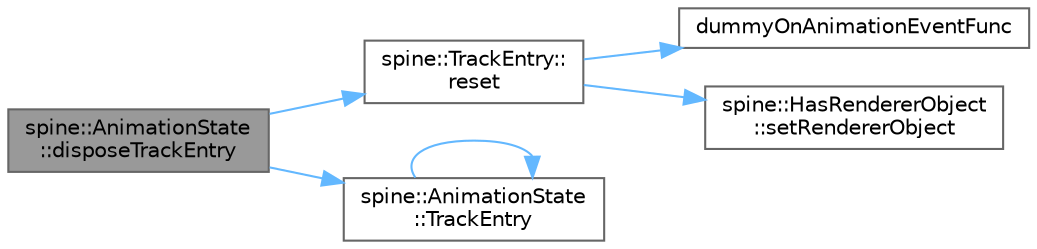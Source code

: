 digraph "spine::AnimationState::disposeTrackEntry"
{
 // LATEX_PDF_SIZE
  bgcolor="transparent";
  edge [fontname=Helvetica,fontsize=10,labelfontname=Helvetica,labelfontsize=10];
  node [fontname=Helvetica,fontsize=10,shape=box,height=0.2,width=0.4];
  rankdir="LR";
  Node1 [id="Node000001",label="spine::AnimationState\l::disposeTrackEntry",height=0.2,width=0.4,color="gray40", fillcolor="grey60", style="filled", fontcolor="black",tooltip=" "];
  Node1 -> Node2 [id="edge1_Node000001_Node000002",color="steelblue1",style="solid",tooltip=" "];
  Node2 [id="Node000002",label="spine::TrackEntry::\lreset",height=0.2,width=0.4,color="grey40", fillcolor="white", style="filled",URL="$classspine_1_1_track_entry.html#a59368cc3ce402669a2b201dbcbd51c7b",tooltip=" "];
  Node2 -> Node3 [id="edge2_Node000002_Node000003",color="steelblue1",style="solid",tooltip=" "];
  Node3 [id="Node000003",label="dummyOnAnimationEventFunc",height=0.2,width=0.4,color="grey40", fillcolor="white", style="filled",URL="$_animation_state_8cpp.html#a737b7809924001560f14cd92babb2235",tooltip=" "];
  Node2 -> Node4 [id="edge3_Node000002_Node000004",color="steelblue1",style="solid",tooltip=" "];
  Node4 [id="Node000004",label="spine::HasRendererObject\l::setRendererObject",height=0.2,width=0.4,color="grey40", fillcolor="white", style="filled",URL="$classspine_1_1_has_renderer_object.html#a34b5f7a0bfd2c82308176005cb4ea987",tooltip=" "];
  Node1 -> Node5 [id="edge4_Node000001_Node000005",color="steelblue1",style="solid",tooltip=" "];
  Node5 [id="Node000005",label="spine::AnimationState\l::TrackEntry",height=0.2,width=0.4,color="grey40", fillcolor="white", style="filled",URL="$classspine_1_1_animation_state.html#a3cda65ddcc55f453b76f3718db72cb23",tooltip=" "];
  Node5 -> Node5 [id="edge5_Node000005_Node000005",color="steelblue1",style="solid",tooltip=" "];
}
